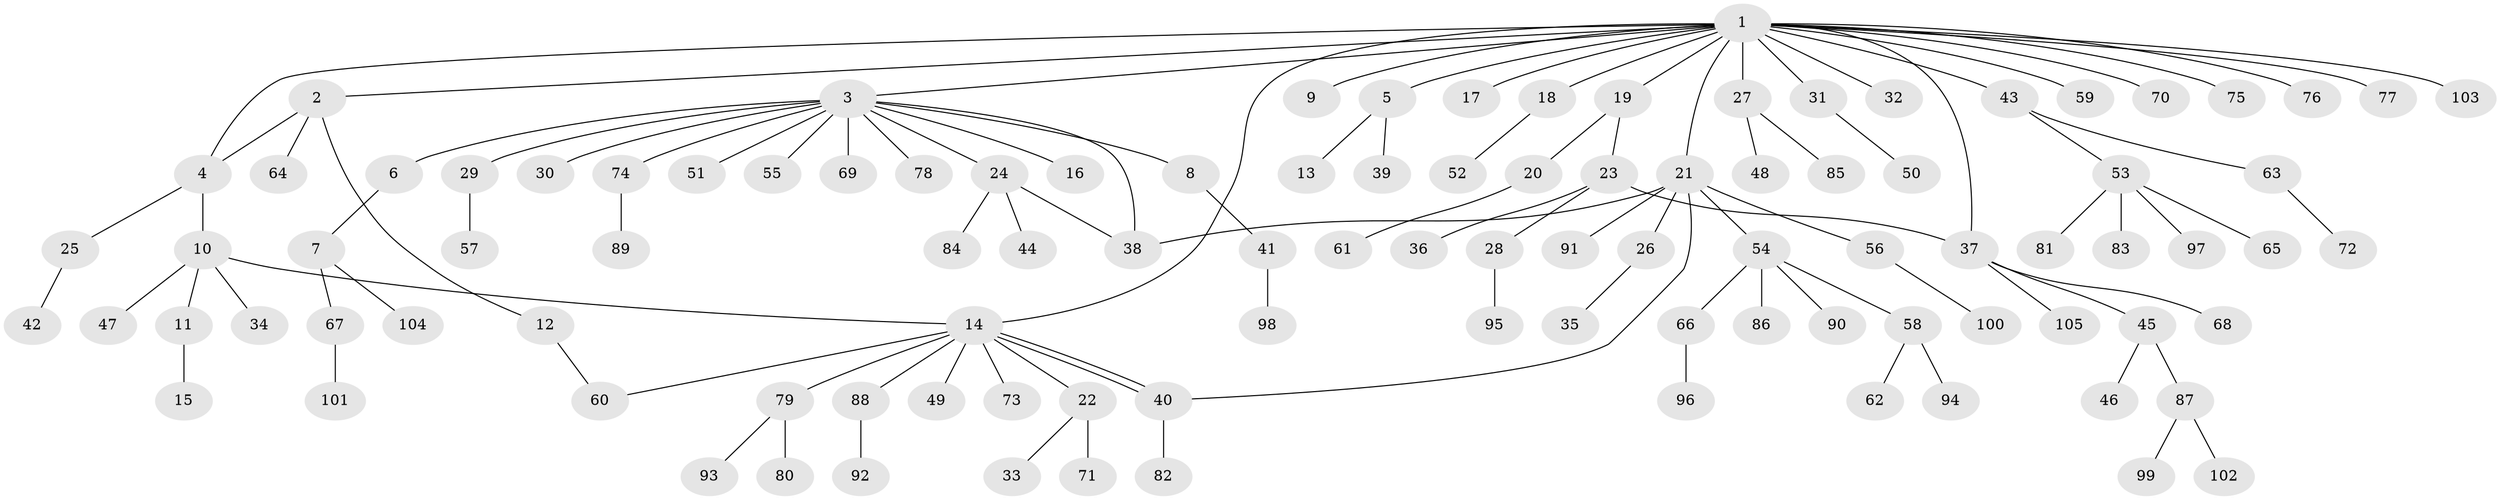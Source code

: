 // Generated by graph-tools (version 1.1) at 2025/11/02/27/25 16:11:11]
// undirected, 105 vertices, 112 edges
graph export_dot {
graph [start="1"]
  node [color=gray90,style=filled];
  1;
  2;
  3;
  4;
  5;
  6;
  7;
  8;
  9;
  10;
  11;
  12;
  13;
  14;
  15;
  16;
  17;
  18;
  19;
  20;
  21;
  22;
  23;
  24;
  25;
  26;
  27;
  28;
  29;
  30;
  31;
  32;
  33;
  34;
  35;
  36;
  37;
  38;
  39;
  40;
  41;
  42;
  43;
  44;
  45;
  46;
  47;
  48;
  49;
  50;
  51;
  52;
  53;
  54;
  55;
  56;
  57;
  58;
  59;
  60;
  61;
  62;
  63;
  64;
  65;
  66;
  67;
  68;
  69;
  70;
  71;
  72;
  73;
  74;
  75;
  76;
  77;
  78;
  79;
  80;
  81;
  82;
  83;
  84;
  85;
  86;
  87;
  88;
  89;
  90;
  91;
  92;
  93;
  94;
  95;
  96;
  97;
  98;
  99;
  100;
  101;
  102;
  103;
  104;
  105;
  1 -- 2;
  1 -- 3;
  1 -- 4;
  1 -- 5;
  1 -- 9;
  1 -- 14;
  1 -- 17;
  1 -- 18;
  1 -- 19;
  1 -- 21;
  1 -- 27;
  1 -- 31;
  1 -- 32;
  1 -- 37;
  1 -- 43;
  1 -- 59;
  1 -- 70;
  1 -- 75;
  1 -- 76;
  1 -- 77;
  1 -- 103;
  2 -- 4;
  2 -- 12;
  2 -- 64;
  3 -- 6;
  3 -- 8;
  3 -- 16;
  3 -- 24;
  3 -- 29;
  3 -- 30;
  3 -- 38;
  3 -- 51;
  3 -- 55;
  3 -- 69;
  3 -- 74;
  3 -- 78;
  4 -- 10;
  4 -- 25;
  5 -- 13;
  5 -- 39;
  6 -- 7;
  7 -- 67;
  7 -- 104;
  8 -- 41;
  10 -- 11;
  10 -- 14;
  10 -- 34;
  10 -- 47;
  11 -- 15;
  12 -- 60;
  14 -- 22;
  14 -- 40;
  14 -- 40;
  14 -- 49;
  14 -- 60;
  14 -- 73;
  14 -- 79;
  14 -- 88;
  18 -- 52;
  19 -- 20;
  19 -- 23;
  20 -- 61;
  21 -- 26;
  21 -- 38;
  21 -- 40;
  21 -- 54;
  21 -- 56;
  21 -- 91;
  22 -- 33;
  22 -- 71;
  23 -- 28;
  23 -- 36;
  23 -- 37;
  24 -- 38;
  24 -- 44;
  24 -- 84;
  25 -- 42;
  26 -- 35;
  27 -- 48;
  27 -- 85;
  28 -- 95;
  29 -- 57;
  31 -- 50;
  37 -- 45;
  37 -- 68;
  37 -- 105;
  40 -- 82;
  41 -- 98;
  43 -- 53;
  43 -- 63;
  45 -- 46;
  45 -- 87;
  53 -- 65;
  53 -- 81;
  53 -- 83;
  53 -- 97;
  54 -- 58;
  54 -- 66;
  54 -- 86;
  54 -- 90;
  56 -- 100;
  58 -- 62;
  58 -- 94;
  63 -- 72;
  66 -- 96;
  67 -- 101;
  74 -- 89;
  79 -- 80;
  79 -- 93;
  87 -- 99;
  87 -- 102;
  88 -- 92;
}
